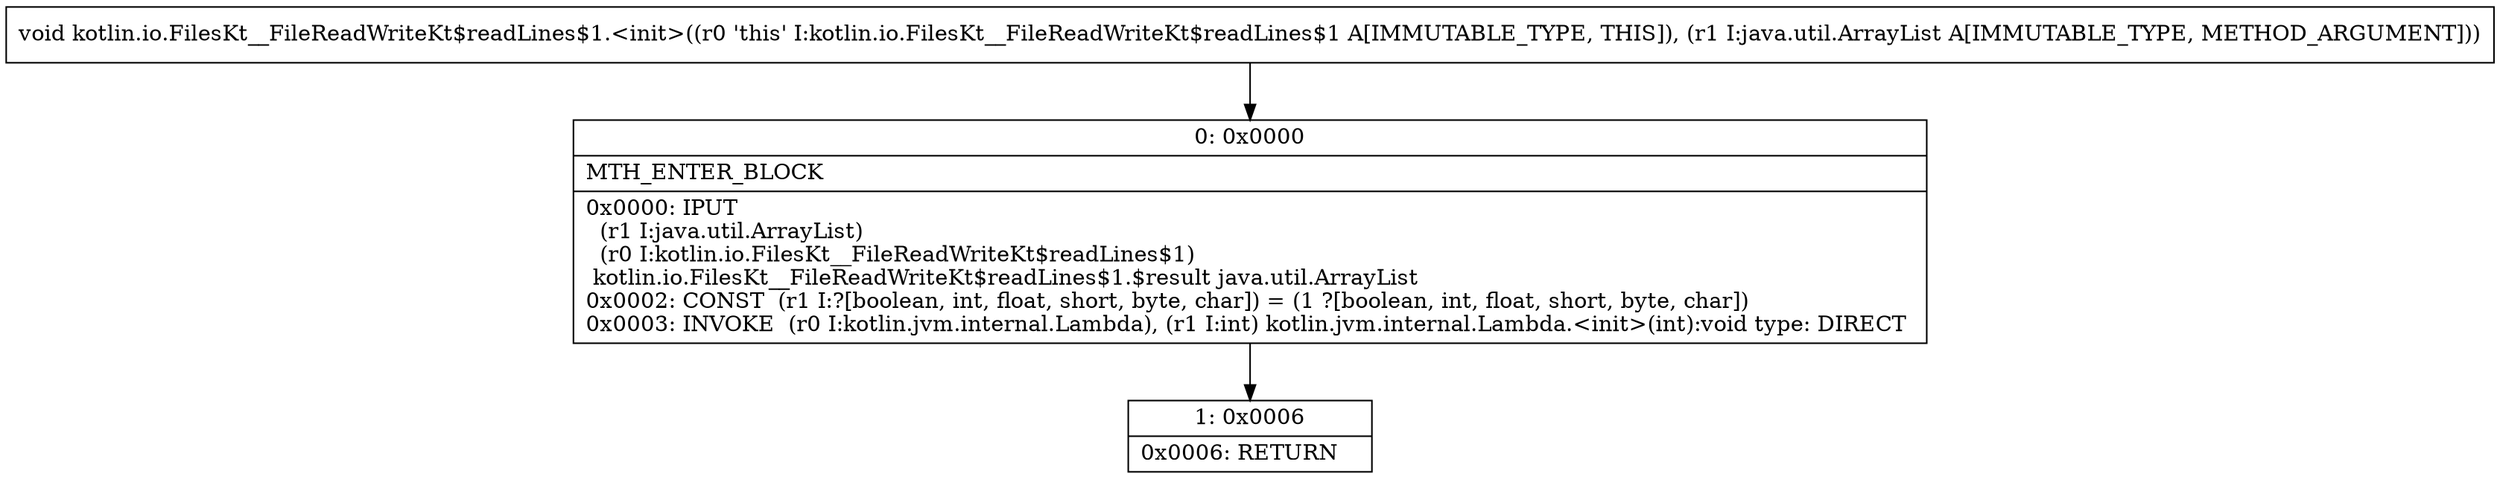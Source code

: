 digraph "CFG forkotlin.io.FilesKt__FileReadWriteKt$readLines$1.\<init\>(Ljava\/util\/ArrayList;)V" {
Node_0 [shape=record,label="{0\:\ 0x0000|MTH_ENTER_BLOCK\l|0x0000: IPUT  \l  (r1 I:java.util.ArrayList)\l  (r0 I:kotlin.io.FilesKt__FileReadWriteKt$readLines$1)\l kotlin.io.FilesKt__FileReadWriteKt$readLines$1.$result java.util.ArrayList \l0x0002: CONST  (r1 I:?[boolean, int, float, short, byte, char]) = (1 ?[boolean, int, float, short, byte, char]) \l0x0003: INVOKE  (r0 I:kotlin.jvm.internal.Lambda), (r1 I:int) kotlin.jvm.internal.Lambda.\<init\>(int):void type: DIRECT \l}"];
Node_1 [shape=record,label="{1\:\ 0x0006|0x0006: RETURN   \l}"];
MethodNode[shape=record,label="{void kotlin.io.FilesKt__FileReadWriteKt$readLines$1.\<init\>((r0 'this' I:kotlin.io.FilesKt__FileReadWriteKt$readLines$1 A[IMMUTABLE_TYPE, THIS]), (r1 I:java.util.ArrayList A[IMMUTABLE_TYPE, METHOD_ARGUMENT])) }"];
MethodNode -> Node_0;
Node_0 -> Node_1;
}


